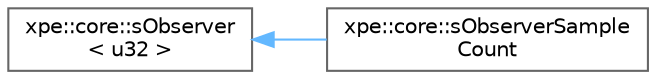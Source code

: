 digraph "Graphical Class Hierarchy"
{
 // LATEX_PDF_SIZE
  bgcolor="transparent";
  edge [fontname=Helvetica,fontsize=10,labelfontname=Helvetica,labelfontsize=10];
  node [fontname=Helvetica,fontsize=10,shape=box,height=0.2,width=0.4];
  rankdir="LR";
  Node0 [id="Node000000",label="xpe::core::sObserver\l\< u32 \>",height=0.2,width=0.4,color="grey40", fillcolor="white", style="filled",URL="$structxpe_1_1core_1_1s_observer.html",tooltip=" "];
  Node0 -> Node1 [id="edge11_Node000000_Node000001",dir="back",color="steelblue1",style="solid",tooltip=" "];
  Node1 [id="Node000001",label="xpe::core::sObserverSample\lCount",height=0.2,width=0.4,color="grey40", fillcolor="white", style="filled",URL="$structxpe_1_1core_1_1s_observer_sample_count.html",tooltip=" "];
}
